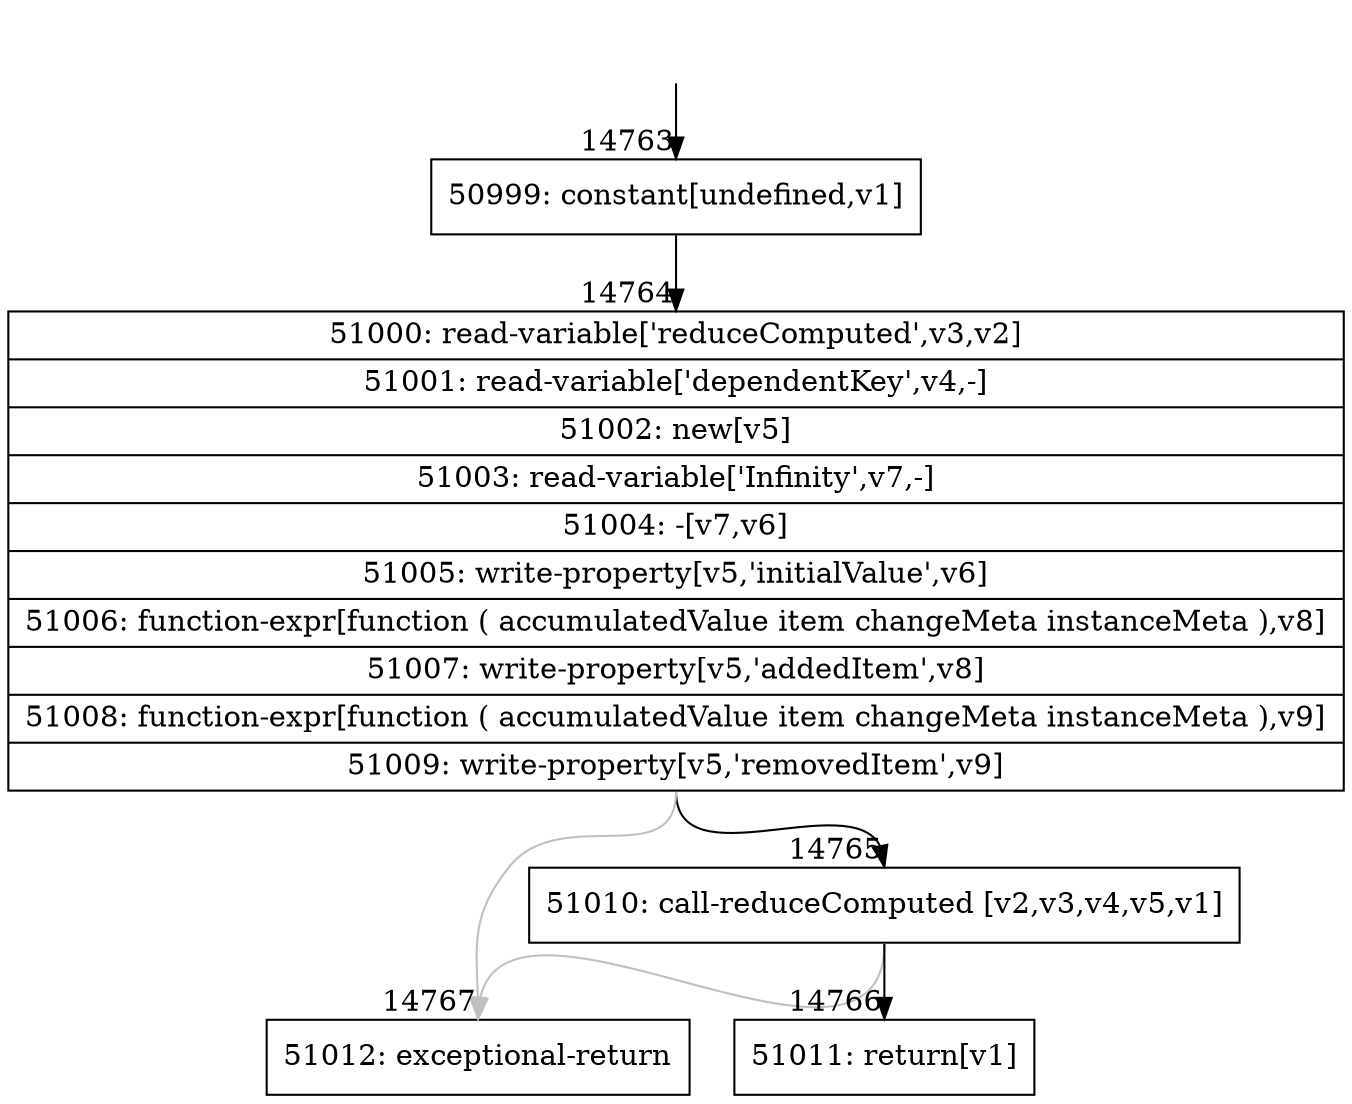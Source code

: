 digraph {
rankdir="TD"
BB_entry1234[shape=none,label=""];
BB_entry1234 -> BB14763 [tailport=s, headport=n, headlabel="    14763"]
BB14763 [shape=record label="{50999: constant[undefined,v1]}" ] 
BB14763 -> BB14764 [tailport=s, headport=n, headlabel="      14764"]
BB14764 [shape=record label="{51000: read-variable['reduceComputed',v3,v2]|51001: read-variable['dependentKey',v4,-]|51002: new[v5]|51003: read-variable['Infinity',v7,-]|51004: -[v7,v6]|51005: write-property[v5,'initialValue',v6]|51006: function-expr[function ( accumulatedValue item changeMeta instanceMeta ),v8]|51007: write-property[v5,'addedItem',v8]|51008: function-expr[function ( accumulatedValue item changeMeta instanceMeta ),v9]|51009: write-property[v5,'removedItem',v9]}" ] 
BB14764 -> BB14765 [tailport=s, headport=n, headlabel="      14765"]
BB14764 -> BB14767 [tailport=s, headport=n, color=gray, headlabel="      14767"]
BB14765 [shape=record label="{51010: call-reduceComputed [v2,v3,v4,v5,v1]}" ] 
BB14765 -> BB14766 [tailport=s, headport=n, headlabel="      14766"]
BB14765 -> BB14767 [tailport=s, headport=n, color=gray]
BB14766 [shape=record label="{51011: return[v1]}" ] 
BB14767 [shape=record label="{51012: exceptional-return}" ] 
//#$~ 27126
}
